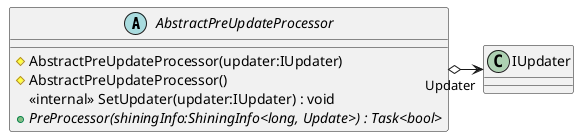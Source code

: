 @startuml
abstract class AbstractPreUpdateProcessor {
    # AbstractPreUpdateProcessor(updater:IUpdater)
    # AbstractPreUpdateProcessor()
    <<internal>> SetUpdater(updater:IUpdater) : void
    + {abstract} PreProcessor(shiningInfo:ShiningInfo<long, Update>) : Task<bool>
}
AbstractPreUpdateProcessor o-> "Updater" IUpdater
@enduml
